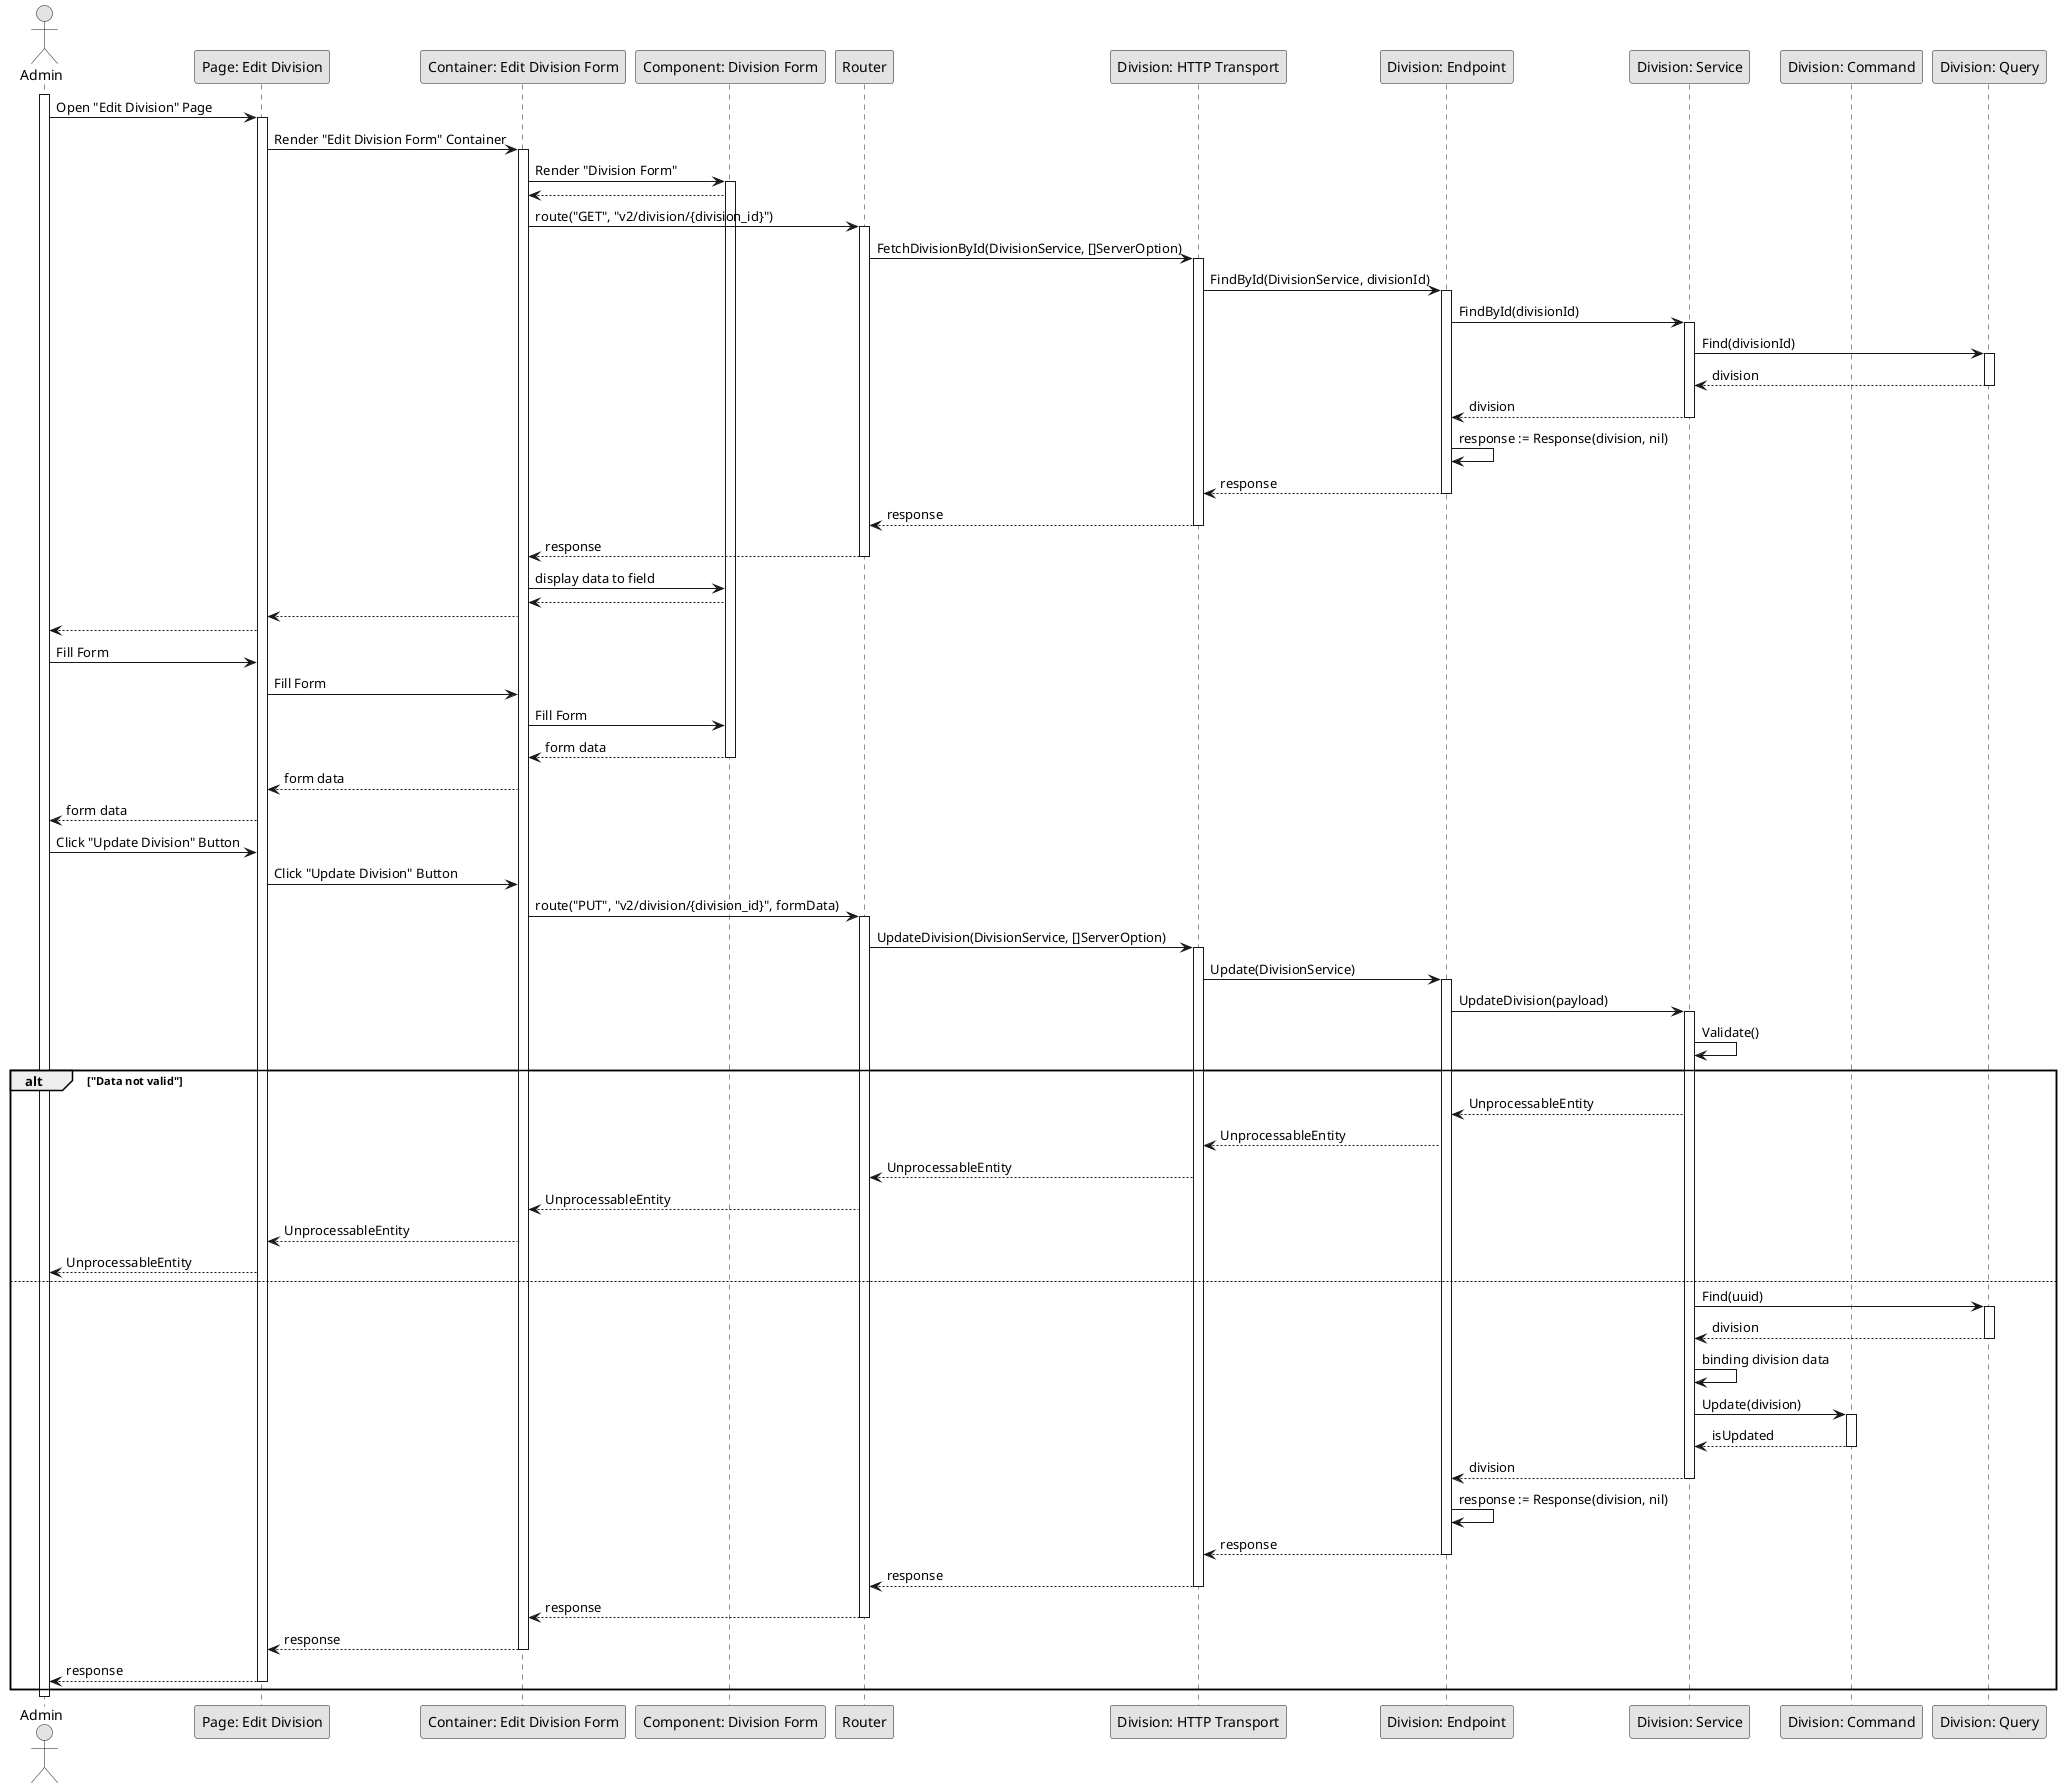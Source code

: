 @startuml UpdateDivision

skinparam Monochrome true
skinparam Shadowing false

actor Admin
participant "Page: Edit Division" as EditDivisionPage
participant "Container: Edit Division Form" as EditDivisionFormContainer
participant "Component: Division Form" as DivisionForm
participant "Router" as Router
participant "Division: HTTP Transport" as DivisionHTTPTransport
participant "Division: Endpoint" as DivisionEndpoint
participant "Division: Service" as DivisionService
participant "Division: Command" as DivisionCommand
participant "Division: Query" as DivisionQuery

activate Admin

Admin->EditDivisionPage: Open "Edit Division" Page
activate EditDivisionPage
EditDivisionPage->EditDivisionFormContainer: Render "Edit Division Form" Container
activate EditDivisionFormContainer
EditDivisionFormContainer->DivisionForm: Render "Division Form"
activate DivisionForm
DivisionForm-->EditDivisionFormContainer
EditDivisionFormContainer->Router: route("GET", "v2/division/{division_id}")
activate Router
Router->DivisionHTTPTransport: FetchDivisionById(DivisionService, []ServerOption)
activate DivisionHTTPTransport
DivisionHTTPTransport->DivisionEndpoint: FindById(DivisionService, divisionId)
activate DivisionEndpoint
DivisionEndpoint->DivisionService: FindById(divisionId)
activate DivisionService
DivisionService->DivisionQuery: Find(divisionId)
activate DivisionQuery
DivisionQuery-->DivisionService: division
deactivate DivisionQuery
DivisionService-->DivisionEndpoint: division
deactivate DivisionService
DivisionEndpoint->DivisionEndpoint: response := Response(division, nil)
DivisionEndpoint-->DivisionHTTPTransport: response
deactivate DivisionEndpoint
DivisionHTTPTransport-->Router: response
deactivate DivisionHTTPTransport
Router-->EditDivisionFormContainer: response
deactivate Router
EditDivisionFormContainer->DivisionForm: display data to field
DivisionForm-->EditDivisionFormContainer
EditDivisionFormContainer-->EditDivisionPage
EditDivisionPage-->Admin

Admin->EditDivisionPage: Fill Form
EditDivisionPage->EditDivisionFormContainer: Fill Form
EditDivisionFormContainer->DivisionForm: Fill Form
DivisionForm-->EditDivisionFormContainer: form data
deactivate DivisionForm
EditDivisionFormContainer-->EditDivisionPage: form data
EditDivisionPage-->Admin: form data

Admin->EditDivisionPage: Click "Update Division" Button
EditDivisionPage->EditDivisionFormContainer: Click "Update Division" Button
EditDivisionFormContainer->Router: route("PUT", "v2/division/{division_id}", formData)
activate Router
Router->DivisionHTTPTransport: UpdateDivision(DivisionService, []ServerOption)
activate DivisionHTTPTransport
DivisionHTTPTransport->DivisionEndpoint: Update(DivisionService)
activate DivisionEndpoint
DivisionEndpoint->DivisionService: UpdateDivision(payload)
activate DivisionService
DivisionService->DivisionService: Validate()

alt "Data not valid"
    DivisionService-->DivisionEndpoint: UnprocessableEntity
    DivisionEndpoint-->DivisionHTTPTransport: UnprocessableEntity
    DivisionHTTPTransport-->Router: UnprocessableEntity
    Router-->EditDivisionFormContainer: UnprocessableEntity
    EditDivisionFormContainer-->EditDivisionPage: UnprocessableEntity
    EditDivisionPage-->Admin: UnprocessableEntity
else
    DivisionService->DivisionQuery: Find(uuid)
    activate DivisionQuery
    DivisionQuery-->DivisionService: division
    deactivate DivisionQuery
    DivisionService->DivisionService: binding division data
    DivisionService->DivisionCommand: Update(division)
    activate DivisionCommand
    DivisionCommand-->DivisionService: isUpdated
    deactivate DivisionCommand
    DivisionService-->DivisionEndpoint: division
    deactivate DivisionService
    DivisionEndpoint->DivisionEndpoint: response := Response(division, nil)
    DivisionEndpoint-->DivisionHTTPTransport: response
    deactivate DivisionEndpoint
    DivisionHTTPTransport-->Router: response
    deactivate DivisionHTTPTransport
    Router-->EditDivisionFormContainer: response
    deactivate Router
    EditDivisionFormContainer-->EditDivisionPage: response
    deactivate EditDivisionFormContainer
    EditDivisionPage-->Admin: response
    deactivate EditDivisionPage
end

deactivate Admin

@enduml